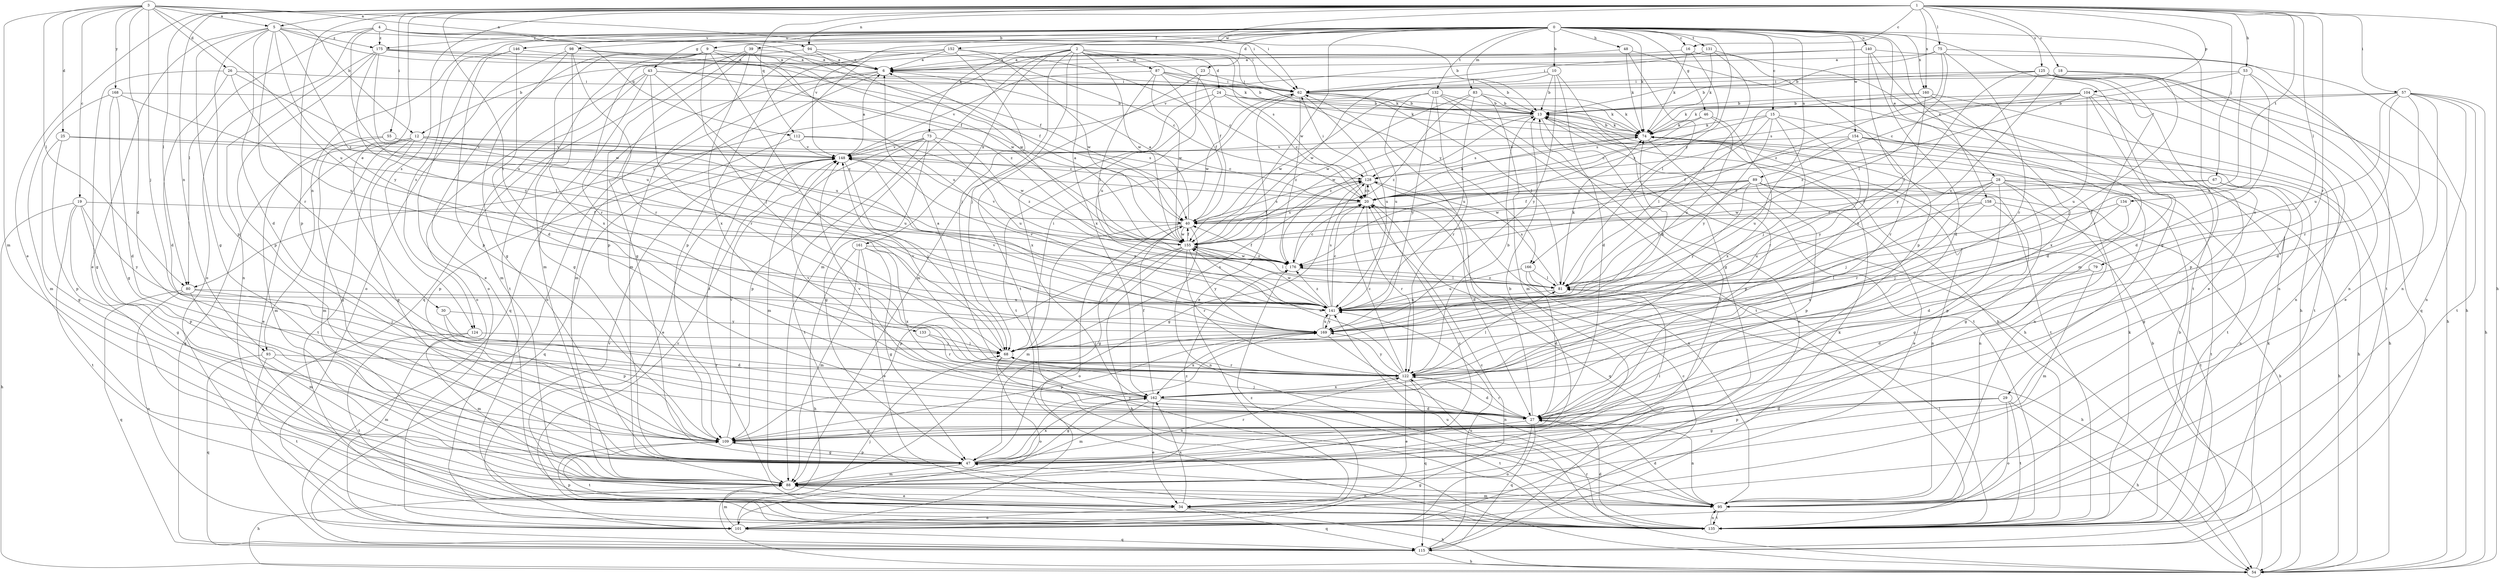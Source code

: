 strict digraph  {
0;
1;
2;
3;
4;
5;
6;
9;
10;
12;
13;
15;
16;
18;
19;
20;
23;
24;
25;
26;
27;
28;
29;
30;
34;
39;
40;
43;
46;
47;
48;
53;
54;
55;
57;
62;
67;
68;
73;
74;
75;
79;
80;
81;
83;
87;
88;
89;
93;
94;
95;
98;
101;
104;
109;
112;
115;
122;
124;
125;
128;
131;
132;
133;
134;
135;
140;
141;
146;
148;
152;
154;
155;
158;
160;
161;
162;
166;
168;
169;
175;
176;
0 -> 9  [label=b];
0 -> 10  [label=b];
0 -> 15  [label=c];
0 -> 16  [label=c];
0 -> 23  [label=d];
0 -> 28  [label=e];
0 -> 29  [label=e];
0 -> 39  [label=f];
0 -> 43  [label=g];
0 -> 46  [label=g];
0 -> 47  [label=g];
0 -> 48  [label=h];
0 -> 73  [label=k];
0 -> 74  [label=k];
0 -> 83  [label=m];
0 -> 89  [label=n];
0 -> 93  [label=n];
0 -> 98  [label=o];
0 -> 124  [label=s];
0 -> 131  [label=t];
0 -> 132  [label=t];
0 -> 140  [label=u];
0 -> 146  [label=v];
0 -> 148  [label=v];
0 -> 152  [label=w];
0 -> 154  [label=w];
0 -> 155  [label=w];
0 -> 158  [label=x];
0 -> 160  [label=x];
0 -> 166  [label=y];
0 -> 175  [label=z];
1 -> 5  [label=a];
1 -> 16  [label=c];
1 -> 18  [label=c];
1 -> 30  [label=e];
1 -> 34  [label=e];
1 -> 53  [label=h];
1 -> 54  [label=h];
1 -> 55  [label=i];
1 -> 57  [label=i];
1 -> 62  [label=i];
1 -> 67  [label=j];
1 -> 75  [label=l];
1 -> 79  [label=l];
1 -> 80  [label=l];
1 -> 93  [label=n];
1 -> 94  [label=n];
1 -> 104  [label=p];
1 -> 109  [label=p];
1 -> 112  [label=q];
1 -> 122  [label=r];
1 -> 124  [label=s];
1 -> 125  [label=s];
1 -> 133  [label=t];
1 -> 134  [label=t];
1 -> 160  [label=x];
2 -> 12  [label=b];
2 -> 24  [label=d];
2 -> 40  [label=f];
2 -> 68  [label=j];
2 -> 80  [label=l];
2 -> 87  [label=m];
2 -> 88  [label=m];
2 -> 128  [label=s];
2 -> 135  [label=t];
2 -> 155  [label=w];
2 -> 161  [label=x];
2 -> 162  [label=x];
2 -> 166  [label=y];
3 -> 5  [label=a];
3 -> 12  [label=b];
3 -> 19  [label=c];
3 -> 25  [label=d];
3 -> 26  [label=d];
3 -> 27  [label=d];
3 -> 62  [label=i];
3 -> 68  [label=j];
3 -> 80  [label=l];
3 -> 88  [label=m];
3 -> 94  [label=n];
3 -> 141  [label=u];
3 -> 168  [label=y];
4 -> 13  [label=b];
4 -> 40  [label=f];
4 -> 80  [label=l];
4 -> 101  [label=o];
4 -> 112  [label=q];
4 -> 141  [label=u];
4 -> 175  [label=z];
5 -> 27  [label=d];
5 -> 34  [label=e];
5 -> 40  [label=f];
5 -> 47  [label=g];
5 -> 62  [label=i];
5 -> 109  [label=p];
5 -> 122  [label=r];
5 -> 169  [label=y];
5 -> 175  [label=z];
5 -> 176  [label=z];
6 -> 62  [label=i];
6 -> 88  [label=m];
6 -> 101  [label=o];
6 -> 115  [label=q];
9 -> 6  [label=a];
9 -> 68  [label=j];
9 -> 88  [label=m];
9 -> 101  [label=o];
9 -> 122  [label=r];
9 -> 135  [label=t];
9 -> 155  [label=w];
10 -> 13  [label=b];
10 -> 27  [label=d];
10 -> 47  [label=g];
10 -> 62  [label=i];
10 -> 155  [label=w];
10 -> 169  [label=y];
12 -> 34  [label=e];
12 -> 47  [label=g];
12 -> 88  [label=m];
12 -> 115  [label=q];
12 -> 128  [label=s];
12 -> 135  [label=t];
12 -> 141  [label=u];
12 -> 148  [label=v];
13 -> 74  [label=k];
13 -> 101  [label=o];
13 -> 135  [label=t];
13 -> 155  [label=w];
13 -> 176  [label=z];
15 -> 54  [label=h];
15 -> 68  [label=j];
15 -> 74  [label=k];
15 -> 81  [label=l];
15 -> 122  [label=r];
15 -> 128  [label=s];
15 -> 169  [label=y];
16 -> 6  [label=a];
16 -> 74  [label=k];
16 -> 109  [label=p];
16 -> 176  [label=z];
18 -> 62  [label=i];
18 -> 68  [label=j];
18 -> 95  [label=n];
18 -> 141  [label=u];
19 -> 40  [label=f];
19 -> 47  [label=g];
19 -> 54  [label=h];
19 -> 109  [label=p];
19 -> 135  [label=t];
19 -> 169  [label=y];
20 -> 40  [label=f];
20 -> 74  [label=k];
20 -> 115  [label=q];
20 -> 122  [label=r];
20 -> 128  [label=s];
23 -> 62  [label=i];
23 -> 88  [label=m];
23 -> 141  [label=u];
24 -> 13  [label=b];
24 -> 20  [label=c];
24 -> 74  [label=k];
24 -> 135  [label=t];
24 -> 162  [label=x];
25 -> 20  [label=c];
25 -> 47  [label=g];
25 -> 109  [label=p];
25 -> 148  [label=v];
26 -> 27  [label=d];
26 -> 47  [label=g];
26 -> 62  [label=i];
26 -> 141  [label=u];
26 -> 155  [label=w];
27 -> 62  [label=i];
27 -> 68  [label=j];
27 -> 95  [label=n];
27 -> 101  [label=o];
27 -> 109  [label=p];
27 -> 115  [label=q];
27 -> 122  [label=r];
27 -> 148  [label=v];
28 -> 20  [label=c];
28 -> 47  [label=g];
28 -> 54  [label=h];
28 -> 68  [label=j];
28 -> 95  [label=n];
28 -> 109  [label=p];
28 -> 122  [label=r];
28 -> 135  [label=t];
28 -> 155  [label=w];
29 -> 27  [label=d];
29 -> 47  [label=g];
29 -> 54  [label=h];
29 -> 101  [label=o];
29 -> 109  [label=p];
29 -> 135  [label=t];
30 -> 27  [label=d];
30 -> 109  [label=p];
30 -> 169  [label=y];
34 -> 54  [label=h];
34 -> 101  [label=o];
34 -> 115  [label=q];
34 -> 162  [label=x];
39 -> 6  [label=a];
39 -> 47  [label=g];
39 -> 109  [label=p];
39 -> 115  [label=q];
39 -> 141  [label=u];
39 -> 162  [label=x];
40 -> 6  [label=a];
40 -> 47  [label=g];
40 -> 88  [label=m];
40 -> 95  [label=n];
40 -> 101  [label=o];
40 -> 128  [label=s];
40 -> 155  [label=w];
43 -> 13  [label=b];
43 -> 47  [label=g];
43 -> 62  [label=i];
43 -> 88  [label=m];
43 -> 101  [label=o];
43 -> 122  [label=r];
43 -> 141  [label=u];
46 -> 20  [label=c];
46 -> 74  [label=k];
46 -> 141  [label=u];
46 -> 162  [label=x];
47 -> 13  [label=b];
47 -> 81  [label=l];
47 -> 88  [label=m];
47 -> 109  [label=p];
47 -> 122  [label=r];
47 -> 162  [label=x];
47 -> 169  [label=y];
48 -> 6  [label=a];
48 -> 54  [label=h];
48 -> 74  [label=k];
48 -> 81  [label=l];
53 -> 20  [label=c];
53 -> 27  [label=d];
53 -> 62  [label=i];
53 -> 95  [label=n];
53 -> 141  [label=u];
54 -> 13  [label=b];
54 -> 122  [label=r];
55 -> 20  [label=c];
55 -> 47  [label=g];
55 -> 88  [label=m];
55 -> 148  [label=v];
57 -> 13  [label=b];
57 -> 27  [label=d];
57 -> 34  [label=e];
57 -> 54  [label=h];
57 -> 74  [label=k];
57 -> 95  [label=n];
57 -> 122  [label=r];
57 -> 135  [label=t];
57 -> 141  [label=u];
62 -> 13  [label=b];
62 -> 34  [label=e];
62 -> 74  [label=k];
62 -> 81  [label=l];
62 -> 141  [label=u];
62 -> 155  [label=w];
62 -> 176  [label=z];
67 -> 20  [label=c];
67 -> 40  [label=f];
67 -> 47  [label=g];
67 -> 95  [label=n];
68 -> 62  [label=i];
68 -> 95  [label=n];
68 -> 101  [label=o];
68 -> 122  [label=r];
68 -> 128  [label=s];
68 -> 148  [label=v];
73 -> 47  [label=g];
73 -> 88  [label=m];
73 -> 109  [label=p];
73 -> 135  [label=t];
73 -> 141  [label=u];
73 -> 148  [label=v];
73 -> 176  [label=z];
74 -> 13  [label=b];
74 -> 109  [label=p];
74 -> 128  [label=s];
74 -> 135  [label=t];
74 -> 148  [label=v];
75 -> 6  [label=a];
75 -> 13  [label=b];
75 -> 81  [label=l];
75 -> 122  [label=r];
75 -> 135  [label=t];
75 -> 176  [label=z];
79 -> 27  [label=d];
79 -> 81  [label=l];
79 -> 88  [label=m];
80 -> 68  [label=j];
80 -> 88  [label=m];
80 -> 101  [label=o];
80 -> 115  [label=q];
80 -> 141  [label=u];
81 -> 74  [label=k];
81 -> 128  [label=s];
81 -> 141  [label=u];
81 -> 176  [label=z];
83 -> 13  [label=b];
83 -> 74  [label=k];
83 -> 88  [label=m];
83 -> 141  [label=u];
83 -> 155  [label=w];
83 -> 176  [label=z];
87 -> 13  [label=b];
87 -> 40  [label=f];
87 -> 62  [label=i];
87 -> 74  [label=k];
87 -> 81  [label=l];
87 -> 148  [label=v];
87 -> 155  [label=w];
88 -> 13  [label=b];
88 -> 20  [label=c];
88 -> 34  [label=e];
88 -> 54  [label=h];
88 -> 95  [label=n];
88 -> 176  [label=z];
89 -> 20  [label=c];
89 -> 34  [label=e];
89 -> 40  [label=f];
89 -> 54  [label=h];
89 -> 81  [label=l];
89 -> 95  [label=n];
89 -> 109  [label=p];
89 -> 155  [label=w];
89 -> 169  [label=y];
93 -> 88  [label=m];
93 -> 115  [label=q];
93 -> 122  [label=r];
93 -> 135  [label=t];
94 -> 6  [label=a];
94 -> 20  [label=c];
94 -> 122  [label=r];
94 -> 155  [label=w];
95 -> 27  [label=d];
95 -> 47  [label=g];
95 -> 88  [label=m];
95 -> 135  [label=t];
98 -> 6  [label=a];
98 -> 47  [label=g];
98 -> 101  [label=o];
98 -> 122  [label=r];
98 -> 162  [label=x];
98 -> 176  [label=z];
101 -> 20  [label=c];
101 -> 68  [label=j];
101 -> 74  [label=k];
101 -> 88  [label=m];
101 -> 115  [label=q];
101 -> 148  [label=v];
101 -> 176  [label=z];
104 -> 13  [label=b];
104 -> 27  [label=d];
104 -> 74  [label=k];
104 -> 95  [label=n];
104 -> 109  [label=p];
104 -> 128  [label=s];
104 -> 141  [label=u];
104 -> 176  [label=z];
109 -> 47  [label=g];
109 -> 135  [label=t];
109 -> 148  [label=v];
112 -> 20  [label=c];
112 -> 109  [label=p];
112 -> 148  [label=v];
112 -> 155  [label=w];
115 -> 13  [label=b];
115 -> 20  [label=c];
115 -> 54  [label=h];
115 -> 74  [label=k];
115 -> 141  [label=u];
122 -> 6  [label=a];
122 -> 13  [label=b];
122 -> 20  [label=c];
122 -> 27  [label=d];
122 -> 34  [label=e];
122 -> 81  [label=l];
122 -> 115  [label=q];
122 -> 155  [label=w];
122 -> 162  [label=x];
122 -> 169  [label=y];
124 -> 68  [label=j];
124 -> 88  [label=m];
124 -> 135  [label=t];
125 -> 13  [label=b];
125 -> 34  [label=e];
125 -> 54  [label=h];
125 -> 62  [label=i];
125 -> 81  [label=l];
125 -> 95  [label=n];
125 -> 115  [label=q];
125 -> 122  [label=r];
125 -> 169  [label=y];
128 -> 20  [label=c];
128 -> 27  [label=d];
128 -> 47  [label=g];
128 -> 62  [label=i];
128 -> 95  [label=n];
131 -> 6  [label=a];
131 -> 74  [label=k];
131 -> 81  [label=l];
131 -> 135  [label=t];
131 -> 148  [label=v];
132 -> 13  [label=b];
132 -> 54  [label=h];
132 -> 122  [label=r];
132 -> 135  [label=t];
132 -> 141  [label=u];
132 -> 155  [label=w];
132 -> 169  [label=y];
133 -> 68  [label=j];
133 -> 122  [label=r];
134 -> 27  [label=d];
134 -> 40  [label=f];
134 -> 68  [label=j];
135 -> 13  [label=b];
135 -> 27  [label=d];
135 -> 74  [label=k];
135 -> 81  [label=l];
135 -> 95  [label=n];
135 -> 109  [label=p];
135 -> 141  [label=u];
135 -> 148  [label=v];
140 -> 6  [label=a];
140 -> 27  [label=d];
140 -> 54  [label=h];
140 -> 62  [label=i];
140 -> 88  [label=m];
140 -> 162  [label=x];
141 -> 20  [label=c];
141 -> 128  [label=s];
141 -> 148  [label=v];
141 -> 155  [label=w];
141 -> 169  [label=y];
141 -> 176  [label=z];
146 -> 6  [label=a];
146 -> 27  [label=d];
146 -> 34  [label=e];
146 -> 109  [label=p];
148 -> 6  [label=a];
148 -> 34  [label=e];
148 -> 68  [label=j];
148 -> 115  [label=q];
148 -> 128  [label=s];
152 -> 6  [label=a];
152 -> 20  [label=c];
152 -> 68  [label=j];
152 -> 88  [label=m];
152 -> 109  [label=p];
152 -> 135  [label=t];
152 -> 155  [label=w];
154 -> 40  [label=f];
154 -> 54  [label=h];
154 -> 95  [label=n];
154 -> 135  [label=t];
154 -> 141  [label=u];
154 -> 148  [label=v];
154 -> 169  [label=y];
155 -> 6  [label=a];
155 -> 40  [label=f];
155 -> 54  [label=h];
155 -> 68  [label=j];
155 -> 81  [label=l];
155 -> 109  [label=p];
155 -> 122  [label=r];
155 -> 128  [label=s];
155 -> 148  [label=v];
155 -> 169  [label=y];
155 -> 176  [label=z];
158 -> 40  [label=f];
158 -> 47  [label=g];
158 -> 135  [label=t];
158 -> 141  [label=u];
158 -> 162  [label=x];
160 -> 13  [label=b];
160 -> 20  [label=c];
160 -> 122  [label=r];
160 -> 135  [label=t];
160 -> 162  [label=x];
161 -> 34  [label=e];
161 -> 47  [label=g];
161 -> 54  [label=h];
161 -> 88  [label=m];
161 -> 162  [label=x];
161 -> 176  [label=z];
162 -> 27  [label=d];
162 -> 34  [label=e];
162 -> 40  [label=f];
162 -> 47  [label=g];
162 -> 88  [label=m];
162 -> 135  [label=t];
162 -> 148  [label=v];
166 -> 27  [label=d];
166 -> 54  [label=h];
166 -> 81  [label=l];
166 -> 141  [label=u];
168 -> 13  [label=b];
168 -> 27  [label=d];
168 -> 47  [label=g];
168 -> 81  [label=l];
168 -> 88  [label=m];
169 -> 68  [label=j];
169 -> 74  [label=k];
169 -> 95  [label=n];
169 -> 109  [label=p];
169 -> 141  [label=u];
169 -> 148  [label=v];
169 -> 162  [label=x];
175 -> 6  [label=a];
175 -> 40  [label=f];
175 -> 74  [label=k];
175 -> 95  [label=n];
175 -> 109  [label=p];
175 -> 141  [label=u];
175 -> 169  [label=y];
176 -> 20  [label=c];
176 -> 40  [label=f];
176 -> 81  [label=l];
176 -> 155  [label=w];
}
